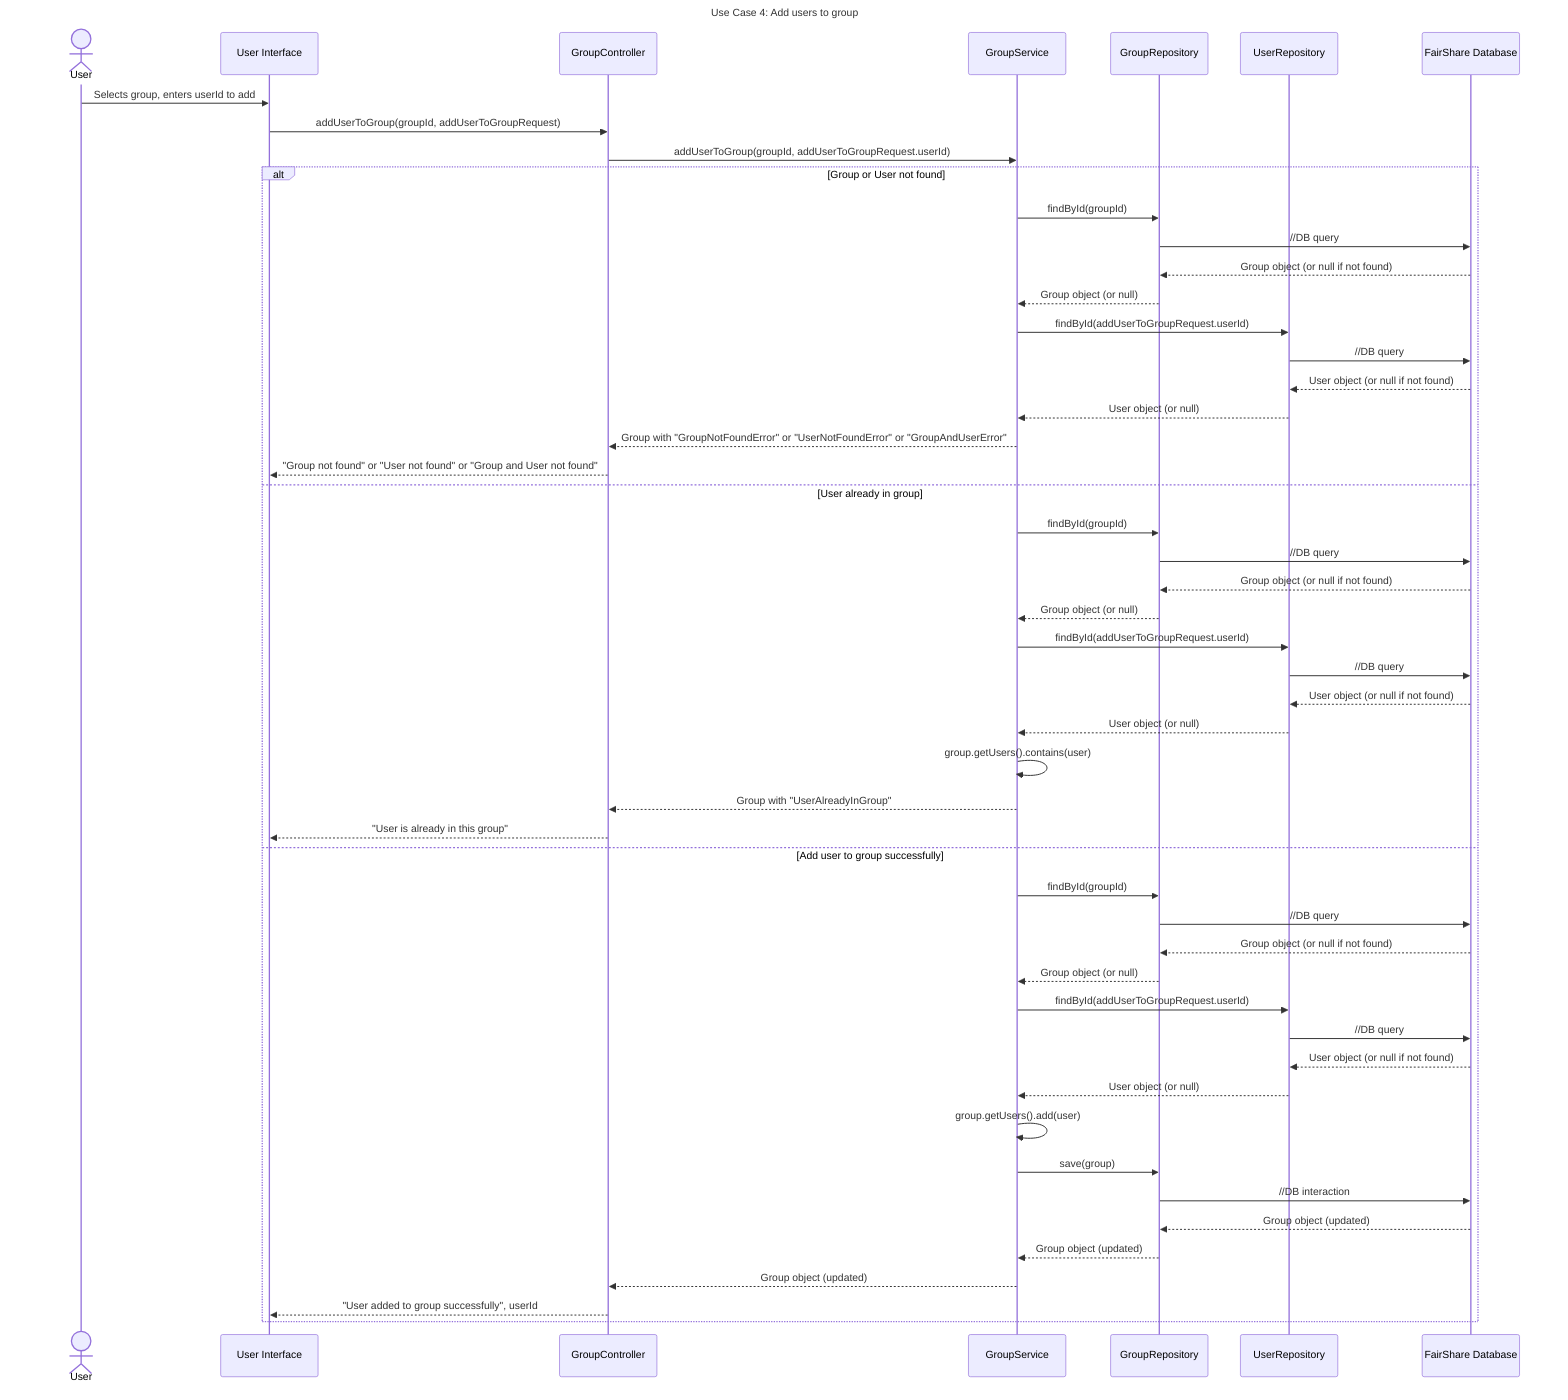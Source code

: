 ---
## Sequence diagram for user case 4
---
sequenceDiagram
    title Use Case 4: Add users to group
    actor User
    participant User Interface
    participant GroupController
    participant GroupService
    participant GroupRepository
    participant UserRepository
    participant FairShare Database

    User->>User Interface: Selects group, enters userId to add
    User Interface->>GroupController: addUserToGroup(groupId, addUserToGroupRequest)
    GroupController->>GroupService: addUserToGroup(groupId, addUserToGroupRequest.userId)

    alt Group or User not found
        GroupService->>GroupRepository: findById(groupId)
        GroupRepository->> FairShare Database: //DB query
        FairShare Database-->>GroupRepository: Group object (or null if not found)
        GroupRepository-->>GroupService: Group object (or null)
        GroupService->>UserRepository: findById(addUserToGroupRequest.userId)
        UserRepository->>FairShare Database: //DB query
        FairShare Database-->>UserRepository: User object (or null if not found)
        UserRepository-->>GroupService: User object (or null)
        GroupService-->>GroupController: Group with "GroupNotFoundError" or "UserNotFoundError" or "GroupAndUserError"
        GroupController-->>User Interface: "Group not found" or "User not found" or "Group and User not found"
    else User already in group
        GroupService->>GroupRepository: findById(groupId)
        GroupRepository->>FairShare Database: //DB query
        FairShare Database-->>GroupRepository: Group object (or null if not found)
        GroupRepository-->>GroupService: Group object (or null)
        GroupService->>UserRepository: findById(addUserToGroupRequest.userId)
        UserRepository->>FairShare Database: //DB query
        FairShare Database-->>UserRepository: User object (or null if not found)
        UserRepository-->>GroupService: User object (or null)
        GroupService->>GroupService: group.getUsers().contains(user)
        GroupService-->>GroupController: Group with "UserAlreadyInGroup"
        GroupController-->>User Interface: "User is already in this group"
    else Add user to group successfully
        GroupService->>GroupRepository: findById(groupId)
        GroupRepository->>FairShare Database: //DB query
        FairShare Database-->>GroupRepository: Group object (or null if not found)
        GroupRepository-->>GroupService: Group object (or null)
        GroupService->>UserRepository: findById(addUserToGroupRequest.userId)
        UserRepository->>FairShare Database: //DB query
        FairShare Database-->>UserRepository: User object (or null if not found)
        UserRepository-->>GroupService: User object (or null)
        GroupService->>GroupService: group.getUsers().add(user)
        GroupService->>GroupRepository: save(group)
        GroupRepository->>FairShare Database: //DB interaction
        FairShare Database-->>GroupRepository: Group object (updated)
        GroupRepository-->>GroupService: Group object (updated)
        GroupService-->>GroupController: Group object (updated)
        GroupController-->>User Interface: "User added to group successfully", userId
    end
